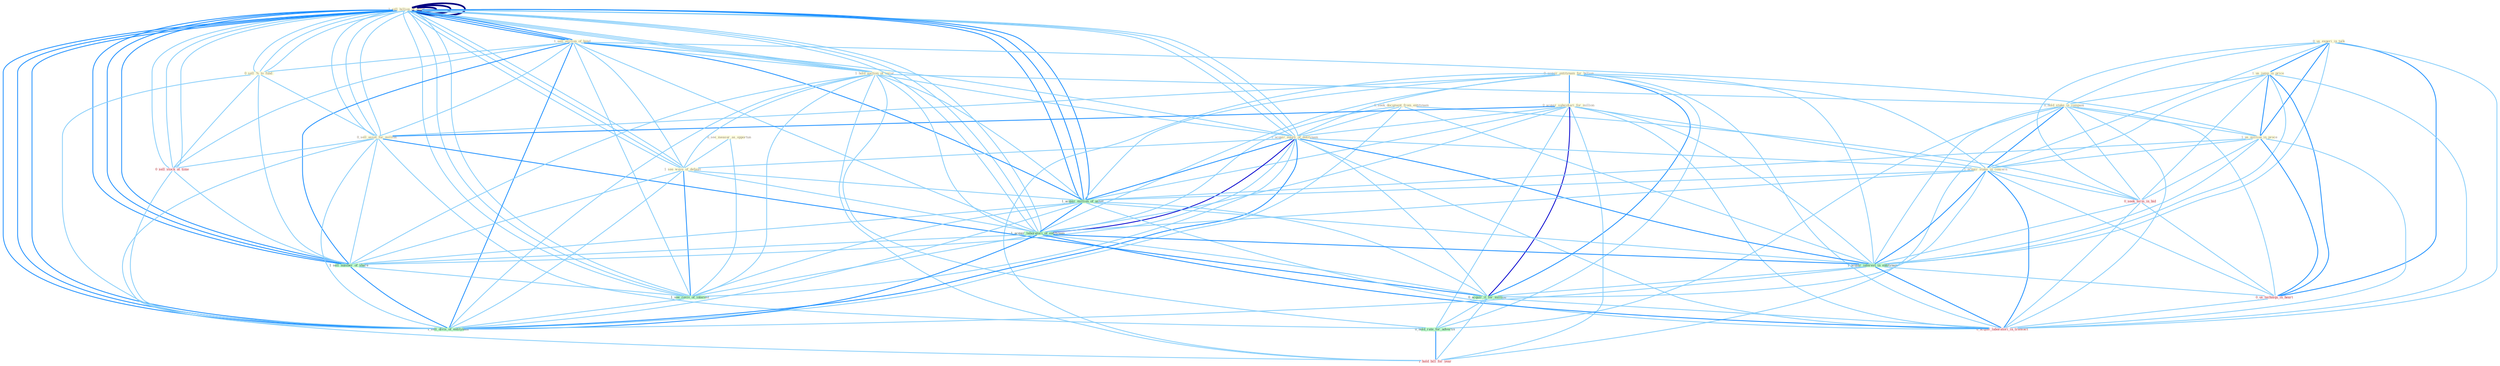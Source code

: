 Graph G{ 
    node
    [shape=polygon,style=filled,width=.5,height=.06,color="#BDFCC9",fixedsize=true,fontsize=4,
    fontcolor="#2f4f4f"];
    {node
    [color="#ffffe0", fontcolor="#8b7d6b"] "1_sell_billion_of_asset " "0_us_experi_in_talk " "0_seek_document_from_entitynam " "1_sell_million_of_bond " "0_see_measur_as_opportun " "0_acquir_entitynam_for_billion " "1_sell_billion_of_asset " "0_sell_%_to_fund " "1_us_jump_in_price " "0_acquir_subsidiari_for_million " "0_sell_asset_for_million " "1_sell_billion_of_asset " "1_hold_auction_of_secur " "0_hold_stake_in_compani " "1_acquir_equiti_of_entitynam " "1_us_million_in_proce " "1_acquir_stake_in_concern " "1_see_wave_of_default "}
{node [color="#fff0f5", fontcolor="#b22222"] "0_seek_term_in_bid " "0_us_techniqu_in_heart " "0_acquir_laboratori_in_transact " "0_sell_stock_at_time " "1_hold_bill_for_year "}
edge [color="#B0E2FF"];

	"1_sell_billion_of_asset " -- "1_sell_million_of_bond " [w="2", color="#1e90ff" , len=0.8];
	"1_sell_billion_of_asset " -- "1_sell_billion_of_asset " [w="4", style=bold, color="#000080", len=0.4];
	"1_sell_billion_of_asset " -- "0_sell_%_to_fund " [w="1", color="#87cefa" ];
	"1_sell_billion_of_asset " -- "0_sell_asset_for_million " [w="1", color="#87cefa" ];
	"1_sell_billion_of_asset " -- "1_sell_billion_of_asset " [w="4", style=bold, color="#000080", len=0.4];
	"1_sell_billion_of_asset " -- "1_hold_auction_of_secur " [w="1", color="#87cefa" ];
	"1_sell_billion_of_asset " -- "1_acquir_equiti_of_entitynam " [w="1", color="#87cefa" ];
	"1_sell_billion_of_asset " -- "1_see_wave_of_default " [w="1", color="#87cefa" ];
	"1_sell_billion_of_asset " -- "1_acquir_million_of_asset " [w="2", color="#1e90ff" , len=0.8];
	"1_sell_billion_of_asset " -- "1_acquir_laboratori_of_entitynam " [w="1", color="#87cefa" ];
	"1_sell_billion_of_asset " -- "0_sell_stock_at_time " [w="1", color="#87cefa" ];
	"1_sell_billion_of_asset " -- "1_sell_number_of_share " [w="2", color="#1e90ff" , len=0.8];
	"1_sell_billion_of_asset " -- "1_see_reviv_of_interest " [w="1", color="#87cefa" ];
	"1_sell_billion_of_asset " -- "1_sell_divis_of_entitynam " [w="2", color="#1e90ff" , len=0.8];
	"0_us_experi_in_talk " -- "1_us_jump_in_price " [w="2", color="#1e90ff" , len=0.8];
	"0_us_experi_in_talk " -- "0_hold_stake_in_compani " [w="1", color="#87cefa" ];
	"0_us_experi_in_talk " -- "1_us_million_in_proce " [w="2", color="#1e90ff" , len=0.8];
	"0_us_experi_in_talk " -- "1_acquir_stake_in_concern " [w="1", color="#87cefa" ];
	"0_us_experi_in_talk " -- "0_seek_term_in_bid " [w="1", color="#87cefa" ];
	"0_us_experi_in_talk " -- "1_acquir_interest_in_entitynam " [w="1", color="#87cefa" ];
	"0_us_experi_in_talk " -- "0_us_techniqu_in_heart " [w="2", color="#1e90ff" , len=0.8];
	"0_us_experi_in_talk " -- "0_acquir_laboratori_in_transact " [w="1", color="#87cefa" ];
	"0_seek_document_from_entitynam " -- "1_acquir_equiti_of_entitynam " [w="1", color="#87cefa" ];
	"0_seek_document_from_entitynam " -- "1_acquir_laboratori_of_entitynam " [w="1", color="#87cefa" ];
	"0_seek_document_from_entitynam " -- "0_seek_term_in_bid " [w="1", color="#87cefa" ];
	"0_seek_document_from_entitynam " -- "1_acquir_interest_in_entitynam " [w="1", color="#87cefa" ];
	"0_seek_document_from_entitynam " -- "1_sell_divis_of_entitynam " [w="1", color="#87cefa" ];
	"1_sell_million_of_bond " -- "1_sell_billion_of_asset " [w="2", color="#1e90ff" , len=0.8];
	"1_sell_million_of_bond " -- "0_sell_%_to_fund " [w="1", color="#87cefa" ];
	"1_sell_million_of_bond " -- "0_sell_asset_for_million " [w="1", color="#87cefa" ];
	"1_sell_million_of_bond " -- "1_sell_billion_of_asset " [w="2", color="#1e90ff" , len=0.8];
	"1_sell_million_of_bond " -- "1_hold_auction_of_secur " [w="1", color="#87cefa" ];
	"1_sell_million_of_bond " -- "1_acquir_equiti_of_entitynam " [w="1", color="#87cefa" ];
	"1_sell_million_of_bond " -- "1_us_million_in_proce " [w="1", color="#87cefa" ];
	"1_sell_million_of_bond " -- "1_see_wave_of_default " [w="1", color="#87cefa" ];
	"1_sell_million_of_bond " -- "1_acquir_million_of_asset " [w="2", color="#1e90ff" , len=0.8];
	"1_sell_million_of_bond " -- "1_acquir_laboratori_of_entitynam " [w="1", color="#87cefa" ];
	"1_sell_million_of_bond " -- "0_sell_stock_at_time " [w="1", color="#87cefa" ];
	"1_sell_million_of_bond " -- "1_sell_number_of_share " [w="2", color="#1e90ff" , len=0.8];
	"1_sell_million_of_bond " -- "1_see_reviv_of_interest " [w="1", color="#87cefa" ];
	"1_sell_million_of_bond " -- "1_sell_divis_of_entitynam " [w="2", color="#1e90ff" , len=0.8];
	"0_see_measur_as_opportun " -- "1_see_wave_of_default " [w="1", color="#87cefa" ];
	"0_see_measur_as_opportun " -- "1_see_reviv_of_interest " [w="1", color="#87cefa" ];
	"0_acquir_entitynam_for_billion " -- "0_acquir_subsidiari_for_million " [w="2", color="#1e90ff" , len=0.8];
	"0_acquir_entitynam_for_billion " -- "0_sell_asset_for_million " [w="1", color="#87cefa" ];
	"0_acquir_entitynam_for_billion " -- "1_acquir_equiti_of_entitynam " [w="1", color="#87cefa" ];
	"0_acquir_entitynam_for_billion " -- "1_acquir_stake_in_concern " [w="1", color="#87cefa" ];
	"0_acquir_entitynam_for_billion " -- "1_acquir_million_of_asset " [w="1", color="#87cefa" ];
	"0_acquir_entitynam_for_billion " -- "1_acquir_laboratori_of_entitynam " [w="1", color="#87cefa" ];
	"0_acquir_entitynam_for_billion " -- "1_acquir_interest_in_entitynam " [w="1", color="#87cefa" ];
	"0_acquir_entitynam_for_billion " -- "0_acquir_it_for_million " [w="2", color="#1e90ff" , len=0.8];
	"0_acquir_entitynam_for_billion " -- "0_hold_rate_for_advertis " [w="1", color="#87cefa" ];
	"0_acquir_entitynam_for_billion " -- "0_acquir_laboratori_in_transact " [w="1", color="#87cefa" ];
	"0_acquir_entitynam_for_billion " -- "1_hold_bill_for_year " [w="1", color="#87cefa" ];
	"1_sell_billion_of_asset " -- "0_sell_%_to_fund " [w="1", color="#87cefa" ];
	"1_sell_billion_of_asset " -- "0_sell_asset_for_million " [w="1", color="#87cefa" ];
	"1_sell_billion_of_asset " -- "1_sell_billion_of_asset " [w="4", style=bold, color="#000080", len=0.4];
	"1_sell_billion_of_asset " -- "1_hold_auction_of_secur " [w="1", color="#87cefa" ];
	"1_sell_billion_of_asset " -- "1_acquir_equiti_of_entitynam " [w="1", color="#87cefa" ];
	"1_sell_billion_of_asset " -- "1_see_wave_of_default " [w="1", color="#87cefa" ];
	"1_sell_billion_of_asset " -- "1_acquir_million_of_asset " [w="2", color="#1e90ff" , len=0.8];
	"1_sell_billion_of_asset " -- "1_acquir_laboratori_of_entitynam " [w="1", color="#87cefa" ];
	"1_sell_billion_of_asset " -- "0_sell_stock_at_time " [w="1", color="#87cefa" ];
	"1_sell_billion_of_asset " -- "1_sell_number_of_share " [w="2", color="#1e90ff" , len=0.8];
	"1_sell_billion_of_asset " -- "1_see_reviv_of_interest " [w="1", color="#87cefa" ];
	"1_sell_billion_of_asset " -- "1_sell_divis_of_entitynam " [w="2", color="#1e90ff" , len=0.8];
	"0_sell_%_to_fund " -- "0_sell_asset_for_million " [w="1", color="#87cefa" ];
	"0_sell_%_to_fund " -- "1_sell_billion_of_asset " [w="1", color="#87cefa" ];
	"0_sell_%_to_fund " -- "0_sell_stock_at_time " [w="1", color="#87cefa" ];
	"0_sell_%_to_fund " -- "1_sell_number_of_share " [w="1", color="#87cefa" ];
	"0_sell_%_to_fund " -- "1_sell_divis_of_entitynam " [w="1", color="#87cefa" ];
	"1_us_jump_in_price " -- "0_hold_stake_in_compani " [w="1", color="#87cefa" ];
	"1_us_jump_in_price " -- "1_us_million_in_proce " [w="2", color="#1e90ff" , len=0.8];
	"1_us_jump_in_price " -- "1_acquir_stake_in_concern " [w="1", color="#87cefa" ];
	"1_us_jump_in_price " -- "0_seek_term_in_bid " [w="1", color="#87cefa" ];
	"1_us_jump_in_price " -- "1_acquir_interest_in_entitynam " [w="1", color="#87cefa" ];
	"1_us_jump_in_price " -- "0_us_techniqu_in_heart " [w="2", color="#1e90ff" , len=0.8];
	"1_us_jump_in_price " -- "0_acquir_laboratori_in_transact " [w="1", color="#87cefa" ];
	"0_acquir_subsidiari_for_million " -- "0_sell_asset_for_million " [w="2", color="#1e90ff" , len=0.8];
	"0_acquir_subsidiari_for_million " -- "1_acquir_equiti_of_entitynam " [w="1", color="#87cefa" ];
	"0_acquir_subsidiari_for_million " -- "1_acquir_stake_in_concern " [w="1", color="#87cefa" ];
	"0_acquir_subsidiari_for_million " -- "1_acquir_million_of_asset " [w="1", color="#87cefa" ];
	"0_acquir_subsidiari_for_million " -- "1_acquir_laboratori_of_entitynam " [w="1", color="#87cefa" ];
	"0_acquir_subsidiari_for_million " -- "1_acquir_interest_in_entitynam " [w="1", color="#87cefa" ];
	"0_acquir_subsidiari_for_million " -- "0_acquir_it_for_million " [w="3", color="#0000cd" , len=0.6];
	"0_acquir_subsidiari_for_million " -- "0_hold_rate_for_advertis " [w="1", color="#87cefa" ];
	"0_acquir_subsidiari_for_million " -- "0_acquir_laboratori_in_transact " [w="1", color="#87cefa" ];
	"0_acquir_subsidiari_for_million " -- "1_hold_bill_for_year " [w="1", color="#87cefa" ];
	"0_sell_asset_for_million " -- "1_sell_billion_of_asset " [w="1", color="#87cefa" ];
	"0_sell_asset_for_million " -- "0_acquir_it_for_million " [w="2", color="#1e90ff" , len=0.8];
	"0_sell_asset_for_million " -- "0_hold_rate_for_advertis " [w="1", color="#87cefa" ];
	"0_sell_asset_for_million " -- "0_sell_stock_at_time " [w="1", color="#87cefa" ];
	"0_sell_asset_for_million " -- "1_sell_number_of_share " [w="1", color="#87cefa" ];
	"0_sell_asset_for_million " -- "1_hold_bill_for_year " [w="1", color="#87cefa" ];
	"0_sell_asset_for_million " -- "1_sell_divis_of_entitynam " [w="1", color="#87cefa" ];
	"1_sell_billion_of_asset " -- "1_hold_auction_of_secur " [w="1", color="#87cefa" ];
	"1_sell_billion_of_asset " -- "1_acquir_equiti_of_entitynam " [w="1", color="#87cefa" ];
	"1_sell_billion_of_asset " -- "1_see_wave_of_default " [w="1", color="#87cefa" ];
	"1_sell_billion_of_asset " -- "1_acquir_million_of_asset " [w="2", color="#1e90ff" , len=0.8];
	"1_sell_billion_of_asset " -- "1_acquir_laboratori_of_entitynam " [w="1", color="#87cefa" ];
	"1_sell_billion_of_asset " -- "0_sell_stock_at_time " [w="1", color="#87cefa" ];
	"1_sell_billion_of_asset " -- "1_sell_number_of_share " [w="2", color="#1e90ff" , len=0.8];
	"1_sell_billion_of_asset " -- "1_see_reviv_of_interest " [w="1", color="#87cefa" ];
	"1_sell_billion_of_asset " -- "1_sell_divis_of_entitynam " [w="2", color="#1e90ff" , len=0.8];
	"1_hold_auction_of_secur " -- "0_hold_stake_in_compani " [w="1", color="#87cefa" ];
	"1_hold_auction_of_secur " -- "1_acquir_equiti_of_entitynam " [w="1", color="#87cefa" ];
	"1_hold_auction_of_secur " -- "1_see_wave_of_default " [w="1", color="#87cefa" ];
	"1_hold_auction_of_secur " -- "1_acquir_million_of_asset " [w="1", color="#87cefa" ];
	"1_hold_auction_of_secur " -- "1_acquir_laboratori_of_entitynam " [w="1", color="#87cefa" ];
	"1_hold_auction_of_secur " -- "0_hold_rate_for_advertis " [w="1", color="#87cefa" ];
	"1_hold_auction_of_secur " -- "1_sell_number_of_share " [w="1", color="#87cefa" ];
	"1_hold_auction_of_secur " -- "1_see_reviv_of_interest " [w="1", color="#87cefa" ];
	"1_hold_auction_of_secur " -- "1_hold_bill_for_year " [w="1", color="#87cefa" ];
	"1_hold_auction_of_secur " -- "1_sell_divis_of_entitynam " [w="1", color="#87cefa" ];
	"0_hold_stake_in_compani " -- "1_us_million_in_proce " [w="1", color="#87cefa" ];
	"0_hold_stake_in_compani " -- "1_acquir_stake_in_concern " [w="2", color="#1e90ff" , len=0.8];
	"0_hold_stake_in_compani " -- "0_seek_term_in_bid " [w="1", color="#87cefa" ];
	"0_hold_stake_in_compani " -- "1_acquir_interest_in_entitynam " [w="1", color="#87cefa" ];
	"0_hold_stake_in_compani " -- "0_us_techniqu_in_heart " [w="1", color="#87cefa" ];
	"0_hold_stake_in_compani " -- "0_hold_rate_for_advertis " [w="1", color="#87cefa" ];
	"0_hold_stake_in_compani " -- "0_acquir_laboratori_in_transact " [w="1", color="#87cefa" ];
	"0_hold_stake_in_compani " -- "1_hold_bill_for_year " [w="1", color="#87cefa" ];
	"1_acquir_equiti_of_entitynam " -- "1_acquir_stake_in_concern " [w="1", color="#87cefa" ];
	"1_acquir_equiti_of_entitynam " -- "1_see_wave_of_default " [w="1", color="#87cefa" ];
	"1_acquir_equiti_of_entitynam " -- "1_acquir_million_of_asset " [w="2", color="#1e90ff" , len=0.8];
	"1_acquir_equiti_of_entitynam " -- "1_acquir_laboratori_of_entitynam " [w="3", color="#0000cd" , len=0.6];
	"1_acquir_equiti_of_entitynam " -- "1_acquir_interest_in_entitynam " [w="2", color="#1e90ff" , len=0.8];
	"1_acquir_equiti_of_entitynam " -- "0_acquir_it_for_million " [w="1", color="#87cefa" ];
	"1_acquir_equiti_of_entitynam " -- "0_acquir_laboratori_in_transact " [w="1", color="#87cefa" ];
	"1_acquir_equiti_of_entitynam " -- "1_sell_number_of_share " [w="1", color="#87cefa" ];
	"1_acquir_equiti_of_entitynam " -- "1_see_reviv_of_interest " [w="1", color="#87cefa" ];
	"1_acquir_equiti_of_entitynam " -- "1_sell_divis_of_entitynam " [w="2", color="#1e90ff" , len=0.8];
	"1_us_million_in_proce " -- "1_acquir_stake_in_concern " [w="1", color="#87cefa" ];
	"1_us_million_in_proce " -- "1_acquir_million_of_asset " [w="1", color="#87cefa" ];
	"1_us_million_in_proce " -- "0_seek_term_in_bid " [w="1", color="#87cefa" ];
	"1_us_million_in_proce " -- "1_acquir_interest_in_entitynam " [w="1", color="#87cefa" ];
	"1_us_million_in_proce " -- "0_us_techniqu_in_heart " [w="2", color="#1e90ff" , len=0.8];
	"1_us_million_in_proce " -- "0_acquir_laboratori_in_transact " [w="1", color="#87cefa" ];
	"1_acquir_stake_in_concern " -- "1_acquir_million_of_asset " [w="1", color="#87cefa" ];
	"1_acquir_stake_in_concern " -- "1_acquir_laboratori_of_entitynam " [w="1", color="#87cefa" ];
	"1_acquir_stake_in_concern " -- "0_seek_term_in_bid " [w="1", color="#87cefa" ];
	"1_acquir_stake_in_concern " -- "1_acquir_interest_in_entitynam " [w="2", color="#1e90ff" , len=0.8];
	"1_acquir_stake_in_concern " -- "0_us_techniqu_in_heart " [w="1", color="#87cefa" ];
	"1_acquir_stake_in_concern " -- "0_acquir_it_for_million " [w="1", color="#87cefa" ];
	"1_acquir_stake_in_concern " -- "0_acquir_laboratori_in_transact " [w="2", color="#1e90ff" , len=0.8];
	"1_see_wave_of_default " -- "1_acquir_million_of_asset " [w="1", color="#87cefa" ];
	"1_see_wave_of_default " -- "1_acquir_laboratori_of_entitynam " [w="1", color="#87cefa" ];
	"1_see_wave_of_default " -- "1_sell_number_of_share " [w="1", color="#87cefa" ];
	"1_see_wave_of_default " -- "1_see_reviv_of_interest " [w="2", color="#1e90ff" , len=0.8];
	"1_see_wave_of_default " -- "1_sell_divis_of_entitynam " [w="1", color="#87cefa" ];
	"1_acquir_million_of_asset " -- "1_acquir_laboratori_of_entitynam " [w="2", color="#1e90ff" , len=0.8];
	"1_acquir_million_of_asset " -- "1_acquir_interest_in_entitynam " [w="1", color="#87cefa" ];
	"1_acquir_million_of_asset " -- "0_acquir_it_for_million " [w="1", color="#87cefa" ];
	"1_acquir_million_of_asset " -- "0_acquir_laboratori_in_transact " [w="1", color="#87cefa" ];
	"1_acquir_million_of_asset " -- "1_sell_number_of_share " [w="1", color="#87cefa" ];
	"1_acquir_million_of_asset " -- "1_see_reviv_of_interest " [w="1", color="#87cefa" ];
	"1_acquir_million_of_asset " -- "1_sell_divis_of_entitynam " [w="1", color="#87cefa" ];
	"1_acquir_laboratori_of_entitynam " -- "1_acquir_interest_in_entitynam " [w="2", color="#1e90ff" , len=0.8];
	"1_acquir_laboratori_of_entitynam " -- "0_acquir_it_for_million " [w="1", color="#87cefa" ];
	"1_acquir_laboratori_of_entitynam " -- "0_acquir_laboratori_in_transact " [w="2", color="#1e90ff" , len=0.8];
	"1_acquir_laboratori_of_entitynam " -- "1_sell_number_of_share " [w="1", color="#87cefa" ];
	"1_acquir_laboratori_of_entitynam " -- "1_see_reviv_of_interest " [w="1", color="#87cefa" ];
	"1_acquir_laboratori_of_entitynam " -- "1_sell_divis_of_entitynam " [w="2", color="#1e90ff" , len=0.8];
	"0_seek_term_in_bid " -- "1_acquir_interest_in_entitynam " [w="1", color="#87cefa" ];
	"0_seek_term_in_bid " -- "0_us_techniqu_in_heart " [w="1", color="#87cefa" ];
	"0_seek_term_in_bid " -- "0_acquir_laboratori_in_transact " [w="1", color="#87cefa" ];
	"1_acquir_interest_in_entitynam " -- "0_us_techniqu_in_heart " [w="1", color="#87cefa" ];
	"1_acquir_interest_in_entitynam " -- "0_acquir_it_for_million " [w="1", color="#87cefa" ];
	"1_acquir_interest_in_entitynam " -- "0_acquir_laboratori_in_transact " [w="2", color="#1e90ff" , len=0.8];
	"1_acquir_interest_in_entitynam " -- "1_sell_divis_of_entitynam " [w="1", color="#87cefa" ];
	"0_us_techniqu_in_heart " -- "0_acquir_laboratori_in_transact " [w="1", color="#87cefa" ];
	"0_acquir_it_for_million " -- "0_hold_rate_for_advertis " [w="1", color="#87cefa" ];
	"0_acquir_it_for_million " -- "0_acquir_laboratori_in_transact " [w="1", color="#87cefa" ];
	"0_acquir_it_for_million " -- "1_hold_bill_for_year " [w="1", color="#87cefa" ];
	"0_hold_rate_for_advertis " -- "1_hold_bill_for_year " [w="2", color="#1e90ff" , len=0.8];
	"0_sell_stock_at_time " -- "1_sell_number_of_share " [w="1", color="#87cefa" ];
	"0_sell_stock_at_time " -- "1_sell_divis_of_entitynam " [w="1", color="#87cefa" ];
	"1_sell_number_of_share " -- "1_see_reviv_of_interest " [w="1", color="#87cefa" ];
	"1_sell_number_of_share " -- "1_sell_divis_of_entitynam " [w="2", color="#1e90ff" , len=0.8];
	"1_see_reviv_of_interest " -- "1_sell_divis_of_entitynam " [w="1", color="#87cefa" ];
}